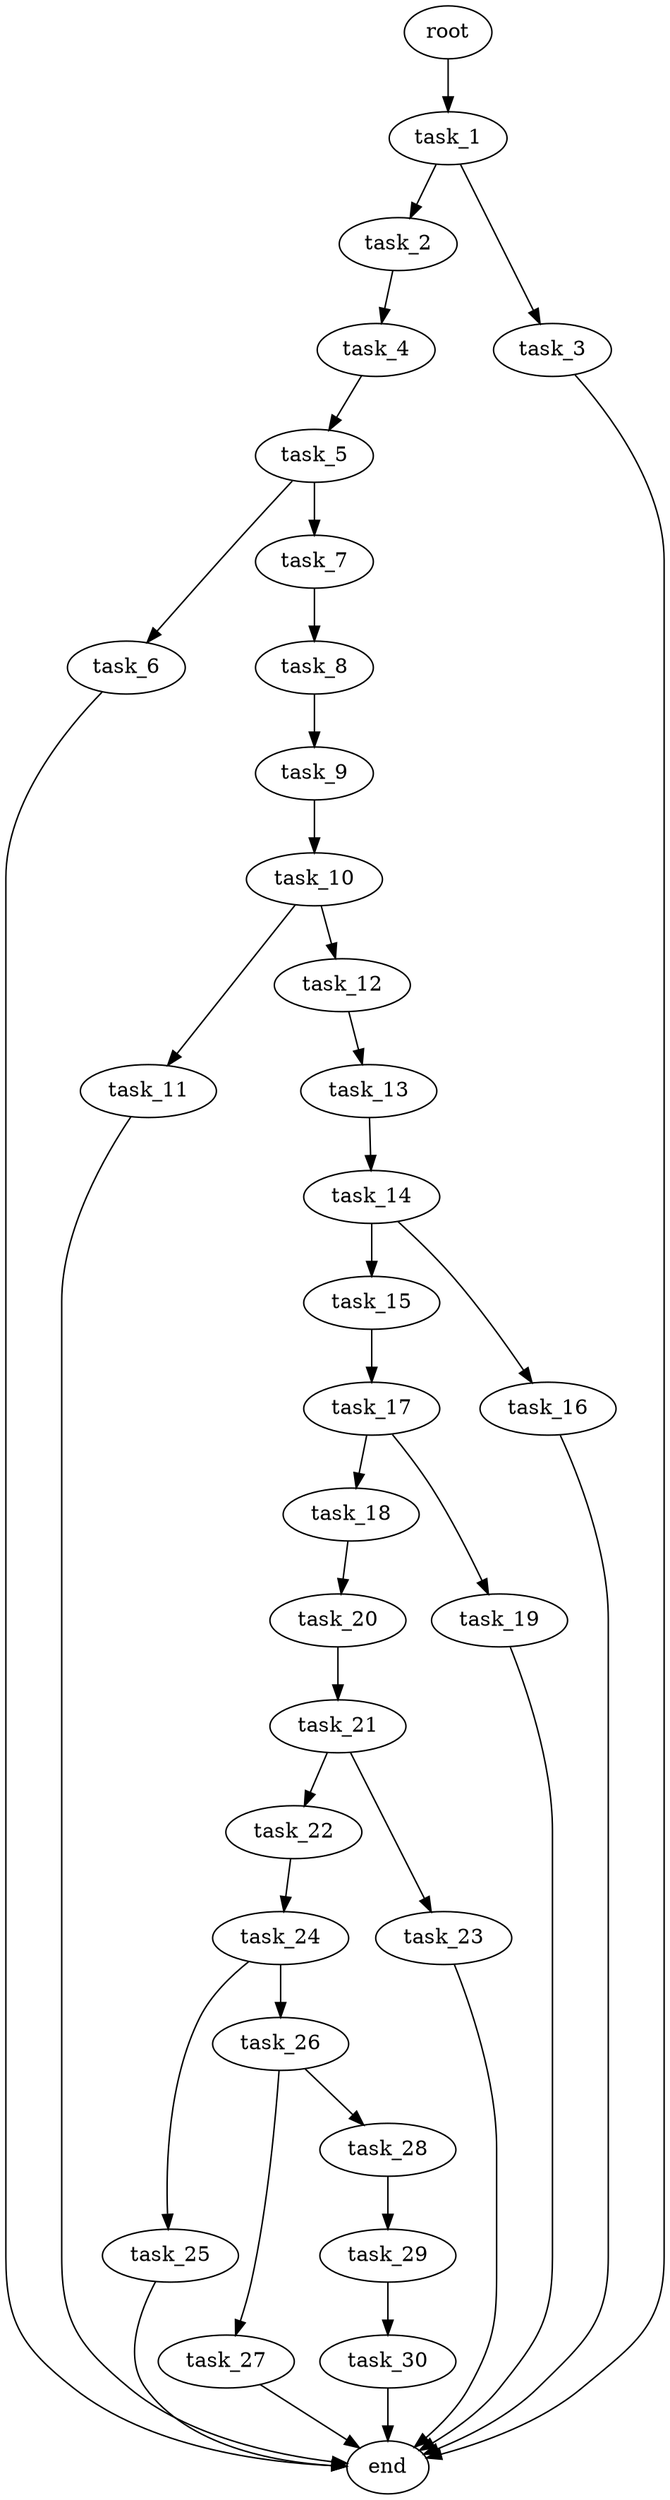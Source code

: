 digraph G {
  root [size="0.000000e+00"];
  task_1 [size="3.093591e+10"];
  task_2 [size="7.417193e+10"];
  task_3 [size="7.406841e+10"];
  task_4 [size="1.195311e+10"];
  task_5 [size="7.079298e+10"];
  task_6 [size="7.015295e+10"];
  task_7 [size="1.639162e+10"];
  task_8 [size="9.530209e+10"];
  task_9 [size="5.230531e+10"];
  task_10 [size="7.830088e+10"];
  task_11 [size="7.207934e+10"];
  task_12 [size="1.670463e+10"];
  task_13 [size="1.270179e+10"];
  task_14 [size="7.811459e+10"];
  task_15 [size="2.688376e+10"];
  task_16 [size="8.864261e+10"];
  task_17 [size="7.714531e+10"];
  task_18 [size="2.945332e+09"];
  task_19 [size="8.071271e+10"];
  task_20 [size="2.720534e+10"];
  task_21 [size="6.396560e+09"];
  task_22 [size="7.123520e+10"];
  task_23 [size="5.766940e+10"];
  task_24 [size="7.716232e+09"];
  task_25 [size="4.552523e+10"];
  task_26 [size="3.601879e+10"];
  task_27 [size="4.996600e+10"];
  task_28 [size="5.669294e+10"];
  task_29 [size="3.677510e+10"];
  task_30 [size="2.551906e+10"];
  end [size="0.000000e+00"];

  root -> task_1 [size="1.000000e-12"];
  task_1 -> task_2 [size="7.417193e+08"];
  task_1 -> task_3 [size="7.406841e+08"];
  task_2 -> task_4 [size="1.195311e+08"];
  task_3 -> end [size="1.000000e-12"];
  task_4 -> task_5 [size="7.079298e+08"];
  task_5 -> task_6 [size="7.015295e+08"];
  task_5 -> task_7 [size="1.639162e+08"];
  task_6 -> end [size="1.000000e-12"];
  task_7 -> task_8 [size="9.530209e+08"];
  task_8 -> task_9 [size="5.230531e+08"];
  task_9 -> task_10 [size="7.830088e+08"];
  task_10 -> task_11 [size="7.207934e+08"];
  task_10 -> task_12 [size="1.670463e+08"];
  task_11 -> end [size="1.000000e-12"];
  task_12 -> task_13 [size="1.270179e+08"];
  task_13 -> task_14 [size="7.811459e+08"];
  task_14 -> task_15 [size="2.688376e+08"];
  task_14 -> task_16 [size="8.864261e+08"];
  task_15 -> task_17 [size="7.714531e+08"];
  task_16 -> end [size="1.000000e-12"];
  task_17 -> task_18 [size="2.945332e+07"];
  task_17 -> task_19 [size="8.071271e+08"];
  task_18 -> task_20 [size="2.720534e+08"];
  task_19 -> end [size="1.000000e-12"];
  task_20 -> task_21 [size="6.396560e+07"];
  task_21 -> task_22 [size="7.123520e+08"];
  task_21 -> task_23 [size="5.766940e+08"];
  task_22 -> task_24 [size="7.716232e+07"];
  task_23 -> end [size="1.000000e-12"];
  task_24 -> task_25 [size="4.552523e+08"];
  task_24 -> task_26 [size="3.601879e+08"];
  task_25 -> end [size="1.000000e-12"];
  task_26 -> task_27 [size="4.996600e+08"];
  task_26 -> task_28 [size="5.669294e+08"];
  task_27 -> end [size="1.000000e-12"];
  task_28 -> task_29 [size="3.677510e+08"];
  task_29 -> task_30 [size="2.551906e+08"];
  task_30 -> end [size="1.000000e-12"];
}
